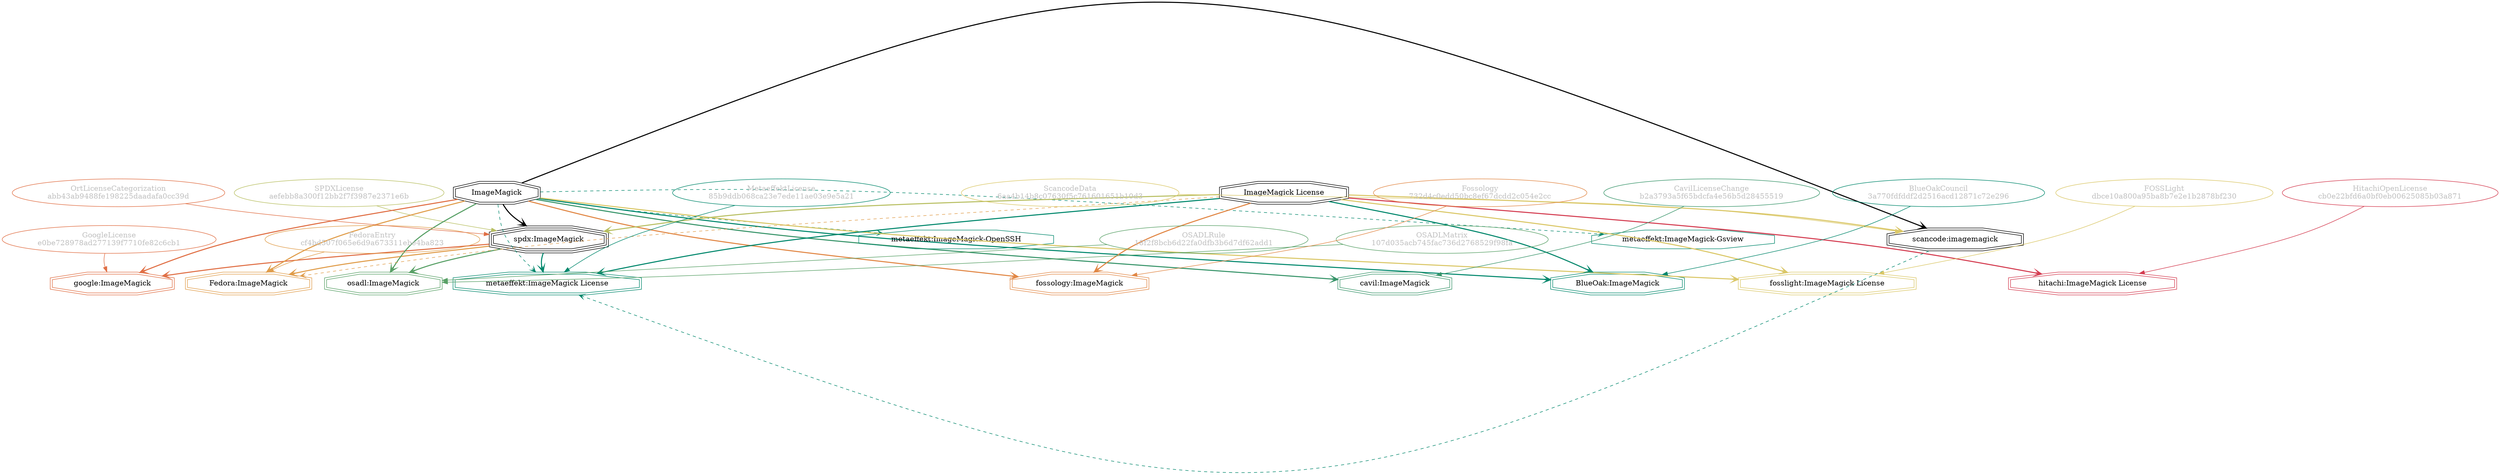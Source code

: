 strict digraph {
    node [shape=box];
    graph [splines=curved];
    2318 [label="SPDXLicense\naefebb8a300f12bb2f7f3987e2371e6b"
         ,fontcolor=gray
         ,color="#b8bf62"
         ,fillcolor="beige;1"
         ,shape=ellipse];
    2319 [label="spdx:ImageMagick"
         ,shape=tripleoctagon];
    2320 [label=ImageMagick
         ,shape=doubleoctagon];
    2321 [label="ImageMagick License"
         ,shape=doubleoctagon];
    5531 [label="GoogleLicense\ne0be728978ad277139f7710fe82c6cb1"
         ,fontcolor=gray
         ,color="#e06f45"
         ,fillcolor="beige;1"
         ,shape=ellipse];
    5532 [label="google:ImageMagick"
         ,color="#e06f45"
         ,shape=doubleoctagon];
    6807 [label="FedoraEntry\ncf4bd507f065e6d9a673311ebe4ba823"
         ,fontcolor=gray
         ,color="#e09d4b"
         ,fillcolor="beige;1"
         ,shape=ellipse];
    6808 [label="Fedora:ImageMagick"
         ,color="#e09d4b"
         ,shape=doubleoctagon];
    8673 [label="BlueOakCouncil\n3a770fdfddf2d2516acd12871c72e296"
         ,fontcolor=gray
         ,color="#00876c"
         ,fillcolor="beige;1"
         ,shape=ellipse];
    8674 [label="BlueOak:ImageMagick"
         ,color="#00876c"
         ,shape=doubleoctagon];
    9608 [label="OSADLRule\n18f2f8bcb6d22fa0dfb3b6d7df62add1"
         ,fontcolor=gray
         ,color="#58a066"
         ,fillcolor="beige;1"
         ,shape=ellipse];
    9609 [label="osadl:ImageMagick"
         ,color="#58a066"
         ,shape=doubleoctagon];
    9888 [label="OSADLMatrix\n107d035acb745fac736d2768529f98fa"
         ,fontcolor=gray
         ,color="#58a066"
         ,fillcolor="beige;1"
         ,shape=ellipse];
    17392 [label="ScancodeData\n6aa4b14b8c07630f5c761601651b10d3"
          ,fontcolor=gray
          ,color="#dac767"
          ,fillcolor="beige;1"
          ,shape=ellipse];
    17393 [label="scancode:imagemagick"
          ,shape=doubleoctagon];
    26742 [label="Fossology\n732d4c0edd50bc8ef67dcdd2c054e2cc"
          ,fontcolor=gray
          ,color="#e18745"
          ,fillcolor="beige;1"
          ,shape=ellipse];
    26743 [label="fossology:ImageMagick"
          ,color="#e18745"
          ,shape=doubleoctagon];
    28765 [label="OrtLicenseCategorization\nabb43ab9488fe198225daadafa0cc39d"
          ,fontcolor=gray
          ,color="#e06f45"
          ,fillcolor="beige;1"
          ,shape=ellipse];
    36987 [label="CavilLicenseChange\nb2a3793a5f65bdcfa4e56b5d28455519"
          ,fontcolor=gray
          ,color="#379469"
          ,fillcolor="beige;1"
          ,shape=ellipse];
    36988 [label="cavil:ImageMagick"
          ,color="#379469"
          ,shape=doubleoctagon];
    43742 [label="MetaeffektLicense\n85b9ddb068ca23e7ede11ae03e9e5a21"
          ,fontcolor=gray
          ,color="#00876c"
          ,fillcolor="beige;1"
          ,shape=ellipse];
    43743 [label="metaeffekt:ImageMagick License"
          ,color="#00876c"
          ,shape=doubleoctagon];
    43745 [label="metaeffekt:ImageMagick-OpenSSH"
          ,color="#00876c"
          ,shape=octagon];
    43750 [label="metaeffekt:ImageMagick-Gsview"
          ,color="#00876c"
          ,shape=octagon];
    51097 [label="FOSSLight\ndbce10a800a95ba8b7e2e1b2878bf230"
          ,fontcolor=gray
          ,color="#dac767"
          ,fillcolor="beige;1"
          ,shape=ellipse];
    51098 [label="fosslight:ImageMagick License"
          ,color="#dac767"
          ,shape=doubleoctagon];
    52759 [label="HitachiOpenLicense\ncb0e22bfd6a0bf0eb00625085b03a871"
          ,fontcolor=gray
          ,color="#d43d51"
          ,fillcolor="beige;1"
          ,shape=ellipse];
    52760 [label="hitachi:ImageMagick License"
          ,color="#d43d51"
          ,shape=doubleoctagon];
    2318 -> 2319 [weight=0.5
                 ,color="#b8bf62"];
    2319 -> 5532 [style=bold
                 ,arrowhead=vee
                 ,weight=0.7
                 ,color="#e06f45"];
    2319 -> 6808 [style=bold
                 ,arrowhead=vee
                 ,weight=0.7
                 ,color="#e09d4b"];
    2319 -> 9609 [style=bold
                 ,arrowhead=vee
                 ,weight=0.7
                 ,color="#58a066"];
    2319 -> 43743 [style=bold
                  ,arrowhead=vee
                  ,weight=0.7
                  ,color="#00876c"];
    2320 -> 2319 [style=bold
                 ,arrowhead=vee
                 ,weight=0.7];
    2320 -> 5532 [style=bold
                 ,arrowhead=vee
                 ,weight=0.7
                 ,color="#e06f45"];
    2320 -> 6808 [style=bold
                 ,arrowhead=vee
                 ,weight=0.7
                 ,color="#e09d4b"];
    2320 -> 6808 [style=bold
                 ,arrowhead=vee
                 ,weight=0.7
                 ,color="#e09d4b"];
    2320 -> 8674 [style=bold
                 ,arrowhead=vee
                 ,weight=0.7
                 ,color="#00876c"];
    2320 -> 9609 [style=bold
                 ,arrowhead=vee
                 ,weight=0.7
                 ,color="#58a066"];
    2320 -> 17393 [style=bold
                  ,arrowhead=vee
                  ,weight=0.7];
    2320 -> 26743 [style=bold
                  ,arrowhead=vee
                  ,weight=0.7
                  ,color="#e18745"];
    2320 -> 36988 [style=bold
                  ,arrowhead=vee
                  ,weight=0.7
                  ,color="#379469"];
    2320 -> 36988 [style=bold
                  ,arrowhead=vee
                  ,weight=0.7
                  ,color="#379469"];
    2320 -> 43743 [style=dashed
                  ,arrowhead=vee
                  ,weight=0.5
                  ,color="#00876c"];
    2320 -> 43745 [style=dashed
                  ,arrowhead=vee
                  ,weight=0.5
                  ,color="#00876c"];
    2320 -> 43750 [style=dashed
                  ,arrowhead=vee
                  ,weight=0.5
                  ,color="#00876c"];
    2320 -> 51098 [style=bold
                  ,arrowhead=vee
                  ,weight=0.7
                  ,color="#dac767"];
    2321 -> 2319 [style=bold
                 ,arrowhead=vee
                 ,weight=0.7
                 ,color="#b8bf62"];
    2321 -> 6808 [style=dashed
                 ,arrowhead=vee
                 ,weight=0.5
                 ,color="#e09d4b"];
    2321 -> 8674 [style=bold
                 ,arrowhead=vee
                 ,weight=0.7
                 ,color="#00876c"];
    2321 -> 17393 [style=bold
                  ,arrowhead=vee
                  ,weight=0.7
                  ,color="#dac767"];
    2321 -> 26743 [style=bold
                  ,arrowhead=vee
                  ,weight=0.7
                  ,color="#e18745"];
    2321 -> 43743 [style=bold
                  ,arrowhead=vee
                  ,weight=0.7
                  ,color="#00876c"];
    2321 -> 43743 [style=bold
                  ,arrowhead=vee
                  ,weight=0.7
                  ,color="#00876c"];
    2321 -> 51098 [style=bold
                  ,arrowhead=vee
                  ,weight=0.7
                  ,color="#dac767"];
    2321 -> 52760 [style=bold
                  ,arrowhead=vee
                  ,weight=0.7
                  ,color="#d43d51"];
    5531 -> 5532 [weight=0.5
                 ,color="#e06f45"];
    6807 -> 6808 [weight=0.5
                 ,color="#e09d4b"];
    8673 -> 8674 [weight=0.5
                 ,color="#00876c"];
    9608 -> 9609 [weight=0.5
                 ,color="#58a066"];
    9888 -> 9609 [weight=0.5
                 ,color="#58a066"];
    17392 -> 17393 [weight=0.5
                   ,color="#dac767"];
    17393 -> 43743 [style=dashed
                   ,arrowhead=vee
                   ,weight=0.5
                   ,color="#00876c"];
    26742 -> 26743 [weight=0.5
                   ,color="#e18745"];
    28765 -> 2319 [weight=0.5
                  ,color="#e06f45"];
    36987 -> 36988 [weight=0.5
                   ,color="#379469"];
    43742 -> 43743 [weight=0.5
                   ,color="#00876c"];
    51097 -> 51098 [weight=0.5
                   ,color="#dac767"];
    52759 -> 52760 [weight=0.5
                   ,color="#d43d51"];
}
